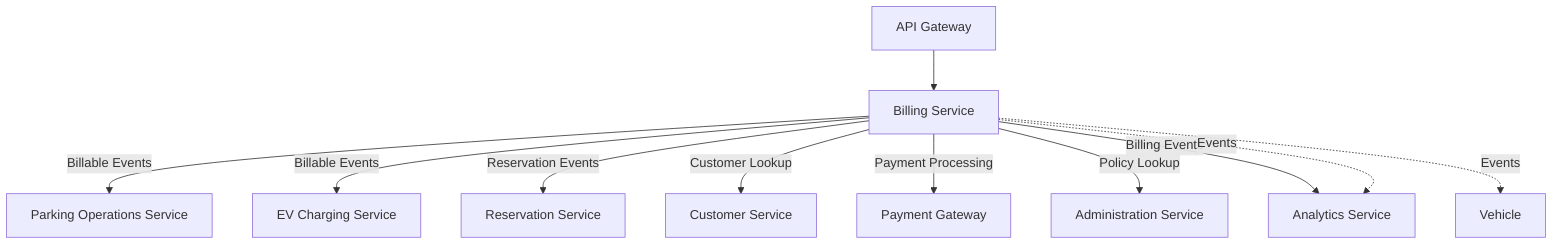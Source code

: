 graph TD
    Billing[Billing Service]
    ParkingOps[Parking Operations Service]
    EVCharging[EV Charging Service]
    Reservations[Reservation Service]
    Customer[Customer Service]
    PaymentGW[Payment Gateway]
    Admin[Administration Service]
    Analytics[Analytics Service]
    Gateway[API Gateway]

    Gateway --> Billing
    Billing -->|Billable Events| ParkingOps
    Billing -->|Billable Events| EVCharging
    Billing -->|Reservation Events| Reservations
    Billing -->|Customer Lookup| Customer
    Billing -->|Payment Processing| PaymentGW
    Billing -->|Policy Lookup| Admin
    Billing -->|Billing Events| Analytics
    Billing -.->|Events| Vehicle
    Billing -.->|Events| Analytics